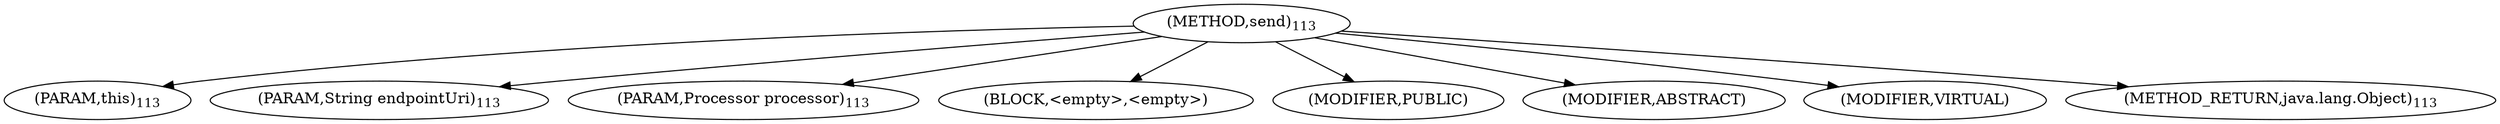 digraph "send" {  
"81" [label = <(METHOD,send)<SUB>113</SUB>> ]
"82" [label = <(PARAM,this)<SUB>113</SUB>> ]
"83" [label = <(PARAM,String endpointUri)<SUB>113</SUB>> ]
"84" [label = <(PARAM,Processor processor)<SUB>113</SUB>> ]
"85" [label = <(BLOCK,&lt;empty&gt;,&lt;empty&gt;)> ]
"86" [label = <(MODIFIER,PUBLIC)> ]
"87" [label = <(MODIFIER,ABSTRACT)> ]
"88" [label = <(MODIFIER,VIRTUAL)> ]
"89" [label = <(METHOD_RETURN,java.lang.Object)<SUB>113</SUB>> ]
  "81" -> "82" 
  "81" -> "83" 
  "81" -> "84" 
  "81" -> "85" 
  "81" -> "86" 
  "81" -> "87" 
  "81" -> "88" 
  "81" -> "89" 
}
